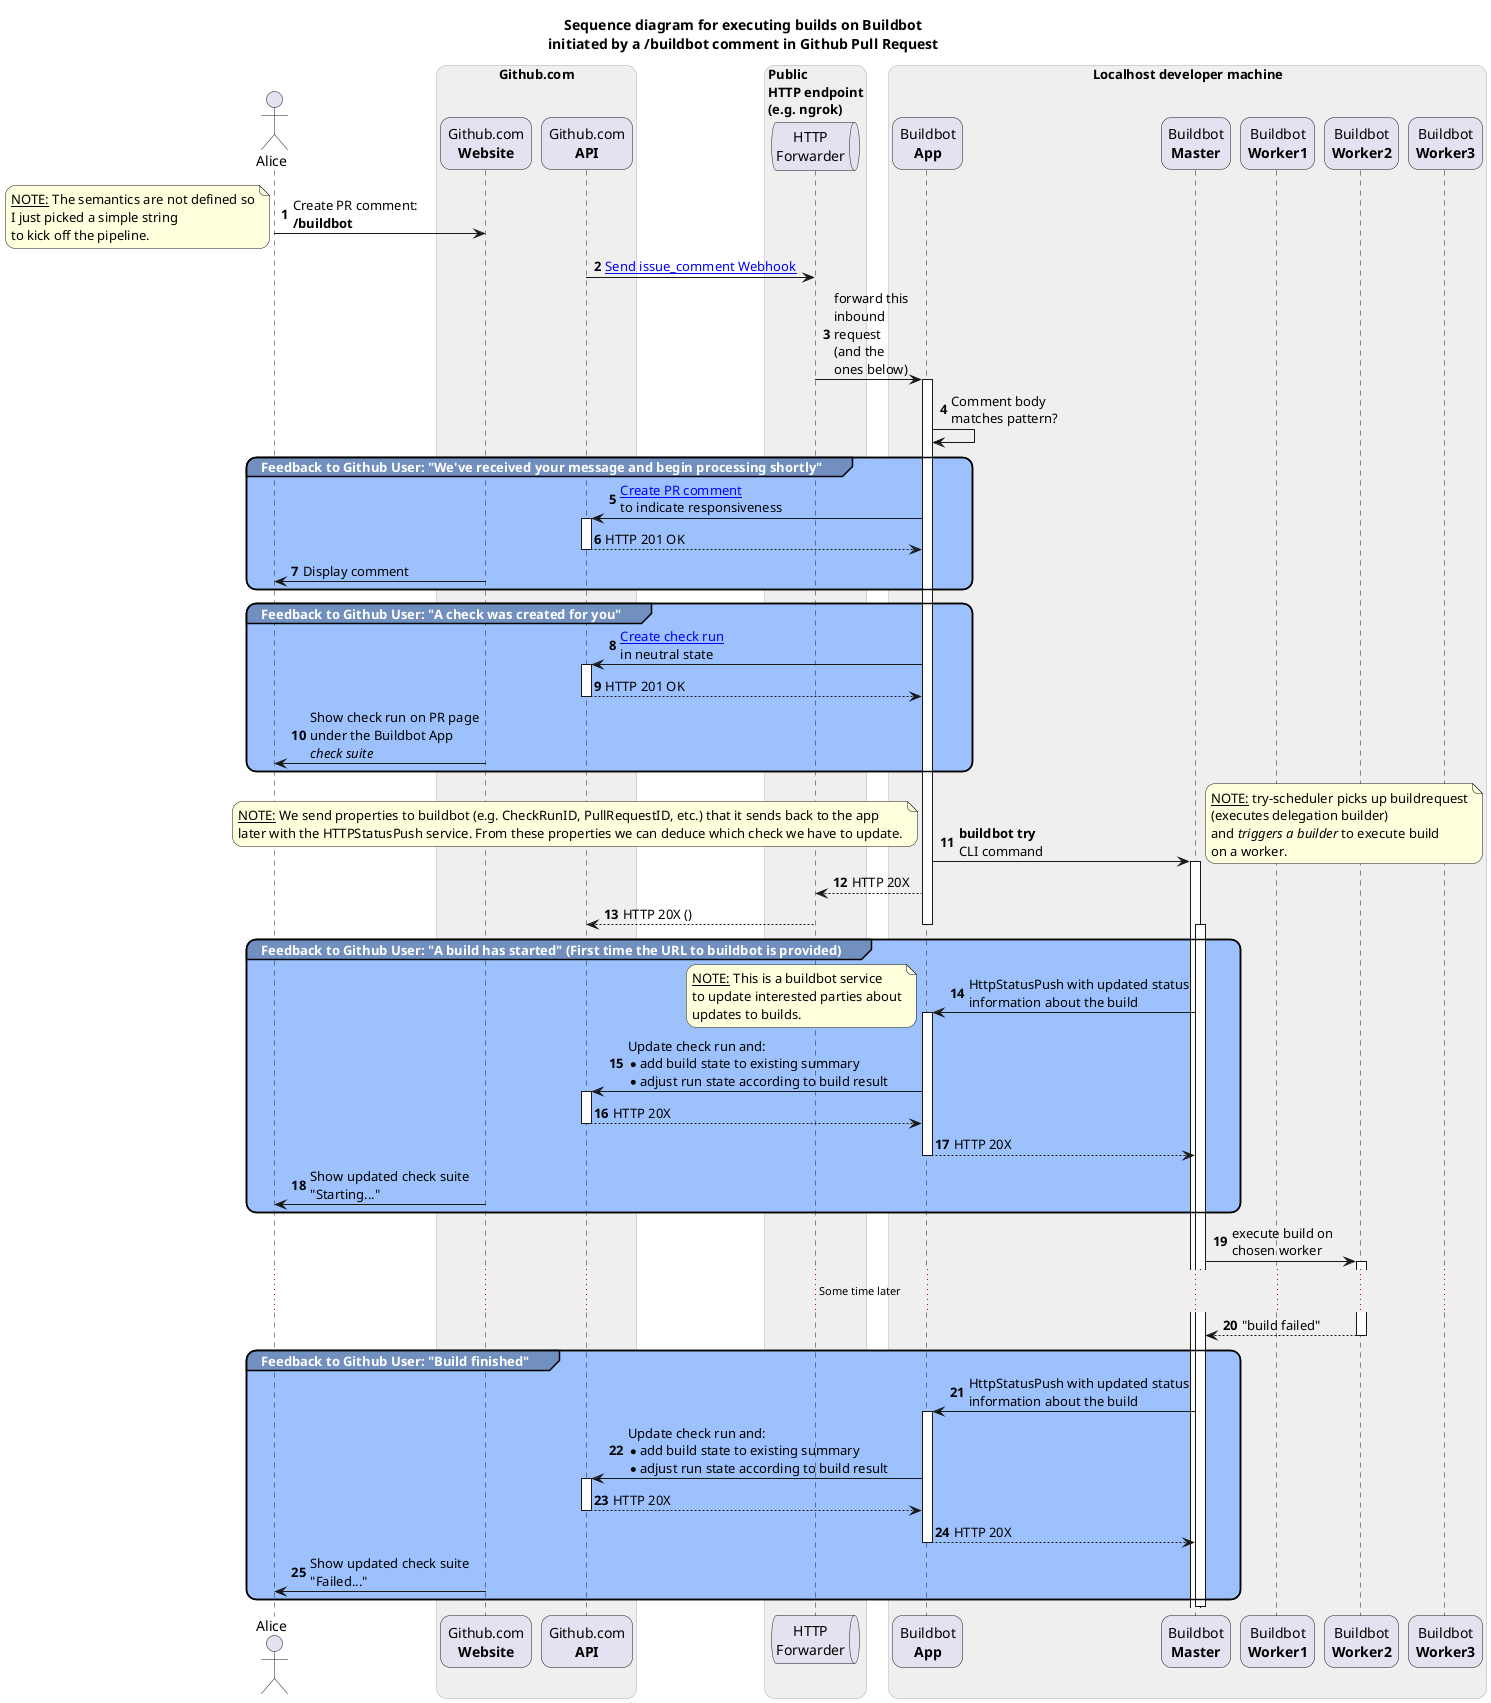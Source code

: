 @startuml on-buildbot-comment
' For on-the-fly rendering of the latest version of this diagram, please visit:
' http://www.plantuml.com/plantuml/proxy?idx=0&src=https://raw.githubusercontent.com/kwk/buildbot-app/main/docs/media/on-buildbot-comment.puml&fmt=svg
'
' To generate a PNG diagram from this file follow these steps:
' $ wget -o plantuml.jar http://sourceforge.net/projects/plantuml/files/plantuml.jar/download
' $ java -jar plantuml.jar -verbose on-buildbot-comment.puml

' Give calls and returns a number for easier referencing
autonumber

title
    Sequence diagram for executing builds on Buildbot
    initiated by a /buildbot comment in Github Pull Request
end title

' When you comment this out, you'll get the participants and actors repeated at
' the bottom which is nice for a big diagram
' skinparam style strictuml

skinparam monochrome false
skinparam SequenceBoxBackgroundColor #efefef
skinparam SequenceBoxBorderColor #aeaeae
skinparam roundcorner 20
skinparam SequenceGroupBackgroundColor #718fbf
skinparam SequenceGroupHeaderFontColor #ffffff
skinparam SequenceGroupBodyBackgroundColor #9dc1fc

actor "Alice" as alice

box "Github.com"
    participant "Github.com\n<b>Website</b>" as gh
    participant "Github.com\n<b>API</b>" as ghapi
end box

box "Public\nHTTP endpoint\n(e.g. ngrok)"
    queue "HTTP\nForwarder" as forwarder
end box

box "Localhost developer machine"
    participant "Buildbot\n<b>App</b>" as app
    participant "Buildbot\n<b>Master</b>" as master
    participant "Buildbot\n<b>Worker1</b>" as worker1
    participant "Buildbot\n<b>Worker2</b>" as worker2
    participant "Buildbot\n<b>Worker3</b>" as worker3
end box

' app -> forwarder : Register to receive events\n(only needed during\ndevelopment stage)
alice -> gh : Create PR comment:\n<b>/buildbot</b>
note left : <u>NOTE:</u> The semantics are not defined so\nI just picked a simple string\nto kick off the pipeline.
ghapi -> forwarder : [[https://docs.github.com/en/webhooks-and-events/webhooks/webhook-events-and-payloads#issue_comment Send issue_comment Webhook]]
forwarder -> app : forward this\ninbound\nrequest\n(and the\nones below)
activate app
        app -> app : Comment body\nmatches pattern?
        
        group Feedback to Github User: "We've received your message and begin processing shortly"
            app -> ghapi : [[https://docs.github.com/en/rest/issues/comments#create-an-issue-comment Create PR comment]]\nto indicate responsiveness
            activate ghapi
                return HTTP 201 OK
            gh -> alice : Display comment
        end

        group Feedback to Github User: "A check was created for you"
            app -> ghapi : [[https://docs.github.com/en/rest/checks/runs#create-a-check-run Create check run]]\nin neutral state
            activate ghapi
                return HTTP 201 OK
            gh -> alice : Show check run on PR page\nunder the Buildbot App\n<i>check suite</i>
        end

        app -> master : <b>buildbot try</b>\nCLI command
        note left : <u>NOTE:</u> We send properties to buildbot (e.g. CheckRunID, PullRequestID, etc.) that it sends back to the app\nlater with the HTTPStatusPush service. From these properties we can deduce which check we have to update.
        activate master
            note right : <u>NOTE:</u> try-scheduler picks up buildrequest\n(executes delegation builder)\nand <i>triggers a builder</i> to execute build\non a worker. 
        app --> forwarder : HTTP 20X
    forwarder --> ghapi : HTTP 20X ()
deactivate app
        
activate master
    
    group Feedback to Github User: "A build has started" (First time the URL to buildbot is provided)
        master -> app : HttpStatusPush with updated status\ninformation about the build
        note left : <u>NOTE:</u> This is a buildbot service\nto update interested parties about\nupdates to builds.
        activate app
            app -> ghapi : Update check run and:\n* add build state to existing summary\n*adjust run state according to build result
            activate ghapi
                return HTTP 20X
            return HTTP 20X
        gh -> alice : Show updated check suite\n"Starting..."
    end
    
    master -> worker2 : execute build on\nchosen worker

    activate worker2
        ...Some time later...
        return "build failed"
    
    group Feedback to Github User: "Build finished"
        master -> app : HttpStatusPush with updated status\ninformation about the build
        activate app
            app -> ghapi : Update check run and:\n* add build state to existing summary\n*adjust run state according to build result
            activate ghapi
                return HTTP 20X
            return HTTP 20X
        gh -> alice : Show updated check suite\n"Failed..."
    end
    
    deactivate master

@enduml:
